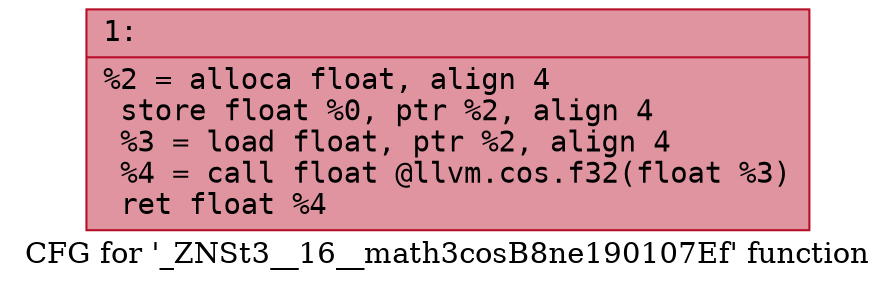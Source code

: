 digraph "CFG for '_ZNSt3__16__math3cosB8ne190107Ef' function" {
	label="CFG for '_ZNSt3__16__math3cosB8ne190107Ef' function";

	Node0x600000d00a50 [shape=record,color="#b70d28ff", style=filled, fillcolor="#b70d2870" fontname="Courier",label="{1:\l|  %2 = alloca float, align 4\l  store float %0, ptr %2, align 4\l  %3 = load float, ptr %2, align 4\l  %4 = call float @llvm.cos.f32(float %3)\l  ret float %4\l}"];
}
